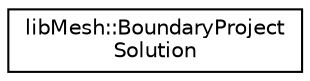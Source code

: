 digraph "类继承关系图"
{
 // INTERACTIVE_SVG=YES
  edge [fontname="Helvetica",fontsize="10",labelfontname="Helvetica",labelfontsize="10"];
  node [fontname="Helvetica",fontsize="10",shape=record];
  rankdir="LR";
  Node1 [label="libMesh::BoundaryProject\lSolution",height=0.2,width=0.4,color="black", fillcolor="white", style="filled",URL="$classlibMesh_1_1BoundaryProjectSolution.html",tooltip="This class implements projecting an arbitrary boundary function to the current mesh. "];
}
